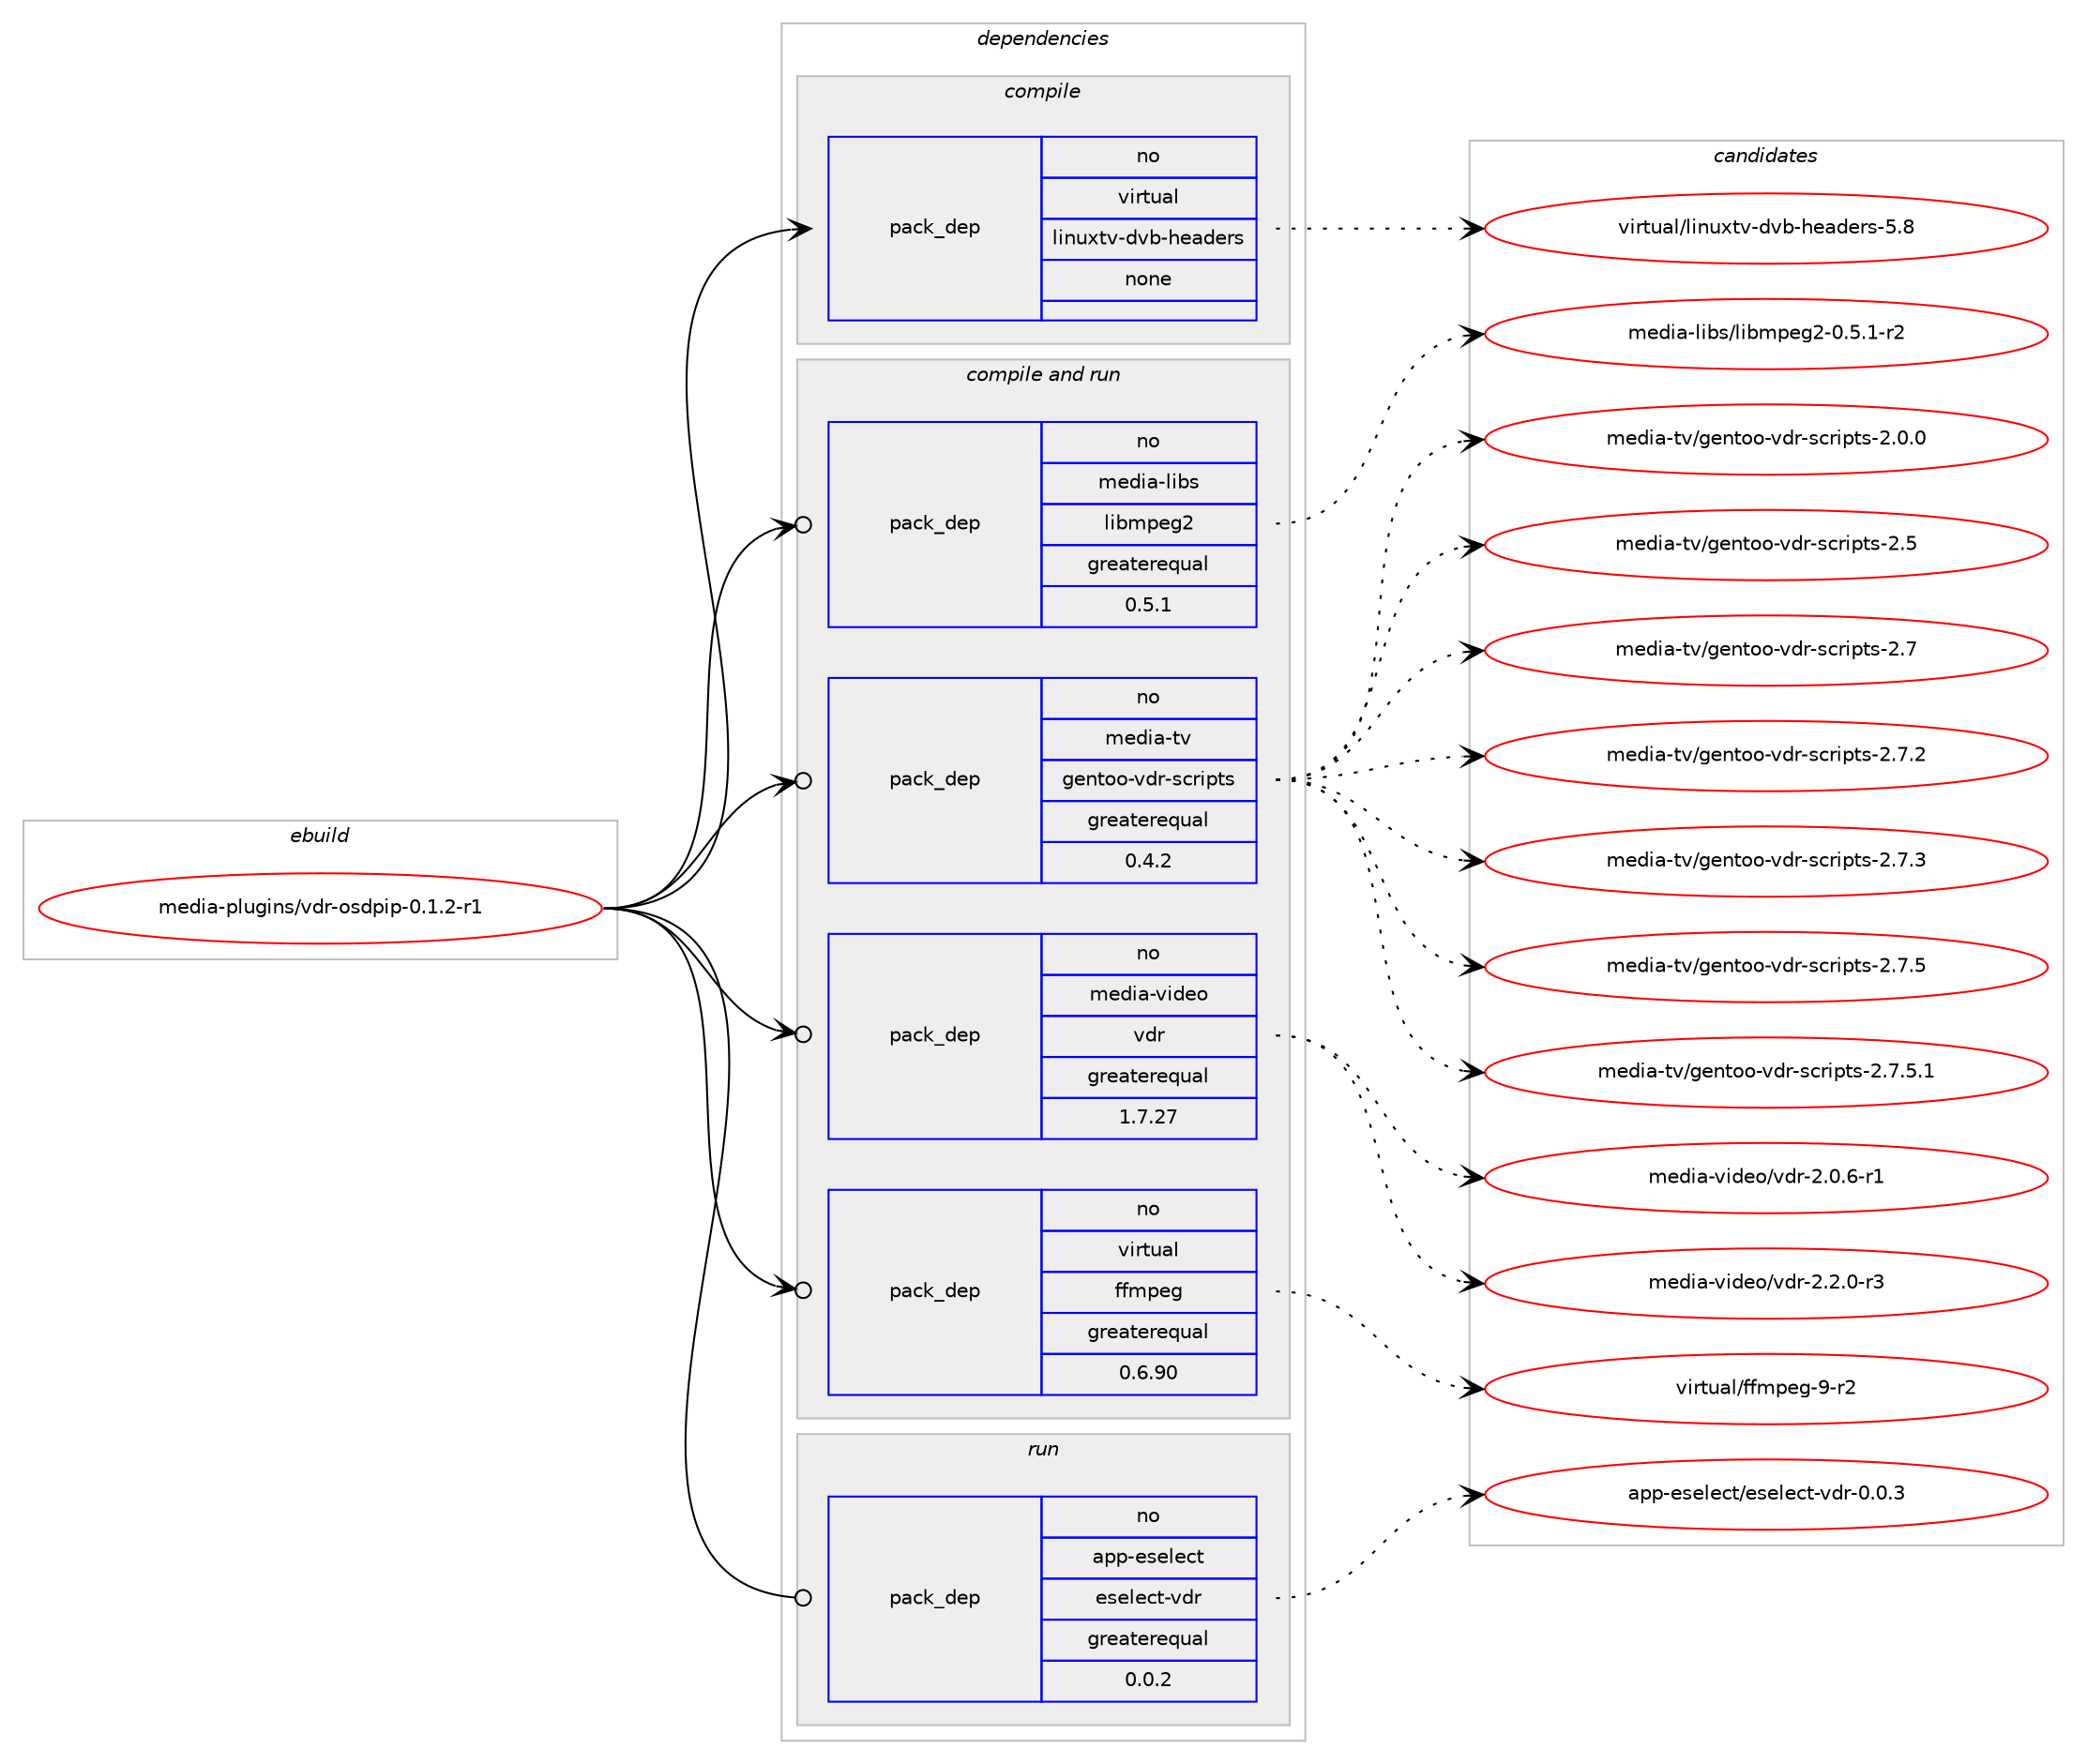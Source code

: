 digraph prolog {

# *************
# Graph options
# *************

newrank=true;
concentrate=true;
compound=true;
graph [rankdir=LR,fontname=Helvetica,fontsize=10,ranksep=1.5];#, ranksep=2.5, nodesep=0.2];
edge  [arrowhead=vee];
node  [fontname=Helvetica,fontsize=10];

# **********
# The ebuild
# **********

subgraph cluster_leftcol {
color=gray;
rank=same;
label=<<i>ebuild</i>>;
id [label="media-plugins/vdr-osdpip-0.1.2-r1", color=red, width=4, href="../media-plugins/vdr-osdpip-0.1.2-r1.svg"];
}

# ****************
# The dependencies
# ****************

subgraph cluster_midcol {
color=gray;
label=<<i>dependencies</i>>;
subgraph cluster_compile {
fillcolor="#eeeeee";
style=filled;
label=<<i>compile</i>>;
subgraph pack588320 {
dependency795432 [label=<<TABLE BORDER="0" CELLBORDER="1" CELLSPACING="0" CELLPADDING="4" WIDTH="220"><TR><TD ROWSPAN="6" CELLPADDING="30">pack_dep</TD></TR><TR><TD WIDTH="110">no</TD></TR><TR><TD>virtual</TD></TR><TR><TD>linuxtv-dvb-headers</TD></TR><TR><TD>none</TD></TR><TR><TD></TD></TR></TABLE>>, shape=none, color=blue];
}
id:e -> dependency795432:w [weight=20,style="solid",arrowhead="vee"];
}
subgraph cluster_compileandrun {
fillcolor="#eeeeee";
style=filled;
label=<<i>compile and run</i>>;
subgraph pack588321 {
dependency795433 [label=<<TABLE BORDER="0" CELLBORDER="1" CELLSPACING="0" CELLPADDING="4" WIDTH="220"><TR><TD ROWSPAN="6" CELLPADDING="30">pack_dep</TD></TR><TR><TD WIDTH="110">no</TD></TR><TR><TD>media-libs</TD></TR><TR><TD>libmpeg2</TD></TR><TR><TD>greaterequal</TD></TR><TR><TD>0.5.1</TD></TR></TABLE>>, shape=none, color=blue];
}
id:e -> dependency795433:w [weight=20,style="solid",arrowhead="odotvee"];
subgraph pack588322 {
dependency795434 [label=<<TABLE BORDER="0" CELLBORDER="1" CELLSPACING="0" CELLPADDING="4" WIDTH="220"><TR><TD ROWSPAN="6" CELLPADDING="30">pack_dep</TD></TR><TR><TD WIDTH="110">no</TD></TR><TR><TD>media-tv</TD></TR><TR><TD>gentoo-vdr-scripts</TD></TR><TR><TD>greaterequal</TD></TR><TR><TD>0.4.2</TD></TR></TABLE>>, shape=none, color=blue];
}
id:e -> dependency795434:w [weight=20,style="solid",arrowhead="odotvee"];
subgraph pack588323 {
dependency795435 [label=<<TABLE BORDER="0" CELLBORDER="1" CELLSPACING="0" CELLPADDING="4" WIDTH="220"><TR><TD ROWSPAN="6" CELLPADDING="30">pack_dep</TD></TR><TR><TD WIDTH="110">no</TD></TR><TR><TD>media-video</TD></TR><TR><TD>vdr</TD></TR><TR><TD>greaterequal</TD></TR><TR><TD>1.7.27</TD></TR></TABLE>>, shape=none, color=blue];
}
id:e -> dependency795435:w [weight=20,style="solid",arrowhead="odotvee"];
subgraph pack588324 {
dependency795436 [label=<<TABLE BORDER="0" CELLBORDER="1" CELLSPACING="0" CELLPADDING="4" WIDTH="220"><TR><TD ROWSPAN="6" CELLPADDING="30">pack_dep</TD></TR><TR><TD WIDTH="110">no</TD></TR><TR><TD>virtual</TD></TR><TR><TD>ffmpeg</TD></TR><TR><TD>greaterequal</TD></TR><TR><TD>0.6.90</TD></TR></TABLE>>, shape=none, color=blue];
}
id:e -> dependency795436:w [weight=20,style="solid",arrowhead="odotvee"];
}
subgraph cluster_run {
fillcolor="#eeeeee";
style=filled;
label=<<i>run</i>>;
subgraph pack588325 {
dependency795437 [label=<<TABLE BORDER="0" CELLBORDER="1" CELLSPACING="0" CELLPADDING="4" WIDTH="220"><TR><TD ROWSPAN="6" CELLPADDING="30">pack_dep</TD></TR><TR><TD WIDTH="110">no</TD></TR><TR><TD>app-eselect</TD></TR><TR><TD>eselect-vdr</TD></TR><TR><TD>greaterequal</TD></TR><TR><TD>0.0.2</TD></TR></TABLE>>, shape=none, color=blue];
}
id:e -> dependency795437:w [weight=20,style="solid",arrowhead="odot"];
}
}

# **************
# The candidates
# **************

subgraph cluster_choices {
rank=same;
color=gray;
label=<<i>candidates</i>>;

subgraph choice588320 {
color=black;
nodesep=1;
choice11810511411611797108471081051101171201161184510011898451041019710010111411545534656 [label="virtual/linuxtv-dvb-headers-5.8", color=red, width=4,href="../virtual/linuxtv-dvb-headers-5.8.svg"];
dependency795432:e -> choice11810511411611797108471081051101171201161184510011898451041019710010111411545534656:w [style=dotted,weight="100"];
}
subgraph choice588321 {
color=black;
nodesep=1;
choice1091011001059745108105981154710810598109112101103504548465346494511450 [label="media-libs/libmpeg2-0.5.1-r2", color=red, width=4,href="../media-libs/libmpeg2-0.5.1-r2.svg"];
dependency795433:e -> choice1091011001059745108105981154710810598109112101103504548465346494511450:w [style=dotted,weight="100"];
}
subgraph choice588322 {
color=black;
nodesep=1;
choice109101100105974511611847103101110116111111451181001144511599114105112116115455046484648 [label="media-tv/gentoo-vdr-scripts-2.0.0", color=red, width=4,href="../media-tv/gentoo-vdr-scripts-2.0.0.svg"];
choice10910110010597451161184710310111011611111145118100114451159911410511211611545504653 [label="media-tv/gentoo-vdr-scripts-2.5", color=red, width=4,href="../media-tv/gentoo-vdr-scripts-2.5.svg"];
choice10910110010597451161184710310111011611111145118100114451159911410511211611545504655 [label="media-tv/gentoo-vdr-scripts-2.7", color=red, width=4,href="../media-tv/gentoo-vdr-scripts-2.7.svg"];
choice109101100105974511611847103101110116111111451181001144511599114105112116115455046554650 [label="media-tv/gentoo-vdr-scripts-2.7.2", color=red, width=4,href="../media-tv/gentoo-vdr-scripts-2.7.2.svg"];
choice109101100105974511611847103101110116111111451181001144511599114105112116115455046554651 [label="media-tv/gentoo-vdr-scripts-2.7.3", color=red, width=4,href="../media-tv/gentoo-vdr-scripts-2.7.3.svg"];
choice109101100105974511611847103101110116111111451181001144511599114105112116115455046554653 [label="media-tv/gentoo-vdr-scripts-2.7.5", color=red, width=4,href="../media-tv/gentoo-vdr-scripts-2.7.5.svg"];
choice1091011001059745116118471031011101161111114511810011445115991141051121161154550465546534649 [label="media-tv/gentoo-vdr-scripts-2.7.5.1", color=red, width=4,href="../media-tv/gentoo-vdr-scripts-2.7.5.1.svg"];
dependency795434:e -> choice109101100105974511611847103101110116111111451181001144511599114105112116115455046484648:w [style=dotted,weight="100"];
dependency795434:e -> choice10910110010597451161184710310111011611111145118100114451159911410511211611545504653:w [style=dotted,weight="100"];
dependency795434:e -> choice10910110010597451161184710310111011611111145118100114451159911410511211611545504655:w [style=dotted,weight="100"];
dependency795434:e -> choice109101100105974511611847103101110116111111451181001144511599114105112116115455046554650:w [style=dotted,weight="100"];
dependency795434:e -> choice109101100105974511611847103101110116111111451181001144511599114105112116115455046554651:w [style=dotted,weight="100"];
dependency795434:e -> choice109101100105974511611847103101110116111111451181001144511599114105112116115455046554653:w [style=dotted,weight="100"];
dependency795434:e -> choice1091011001059745116118471031011101161111114511810011445115991141051121161154550465546534649:w [style=dotted,weight="100"];
}
subgraph choice588323 {
color=black;
nodesep=1;
choice1091011001059745118105100101111471181001144550464846544511449 [label="media-video/vdr-2.0.6-r1", color=red, width=4,href="../media-video/vdr-2.0.6-r1.svg"];
choice1091011001059745118105100101111471181001144550465046484511451 [label="media-video/vdr-2.2.0-r3", color=red, width=4,href="../media-video/vdr-2.2.0-r3.svg"];
dependency795435:e -> choice1091011001059745118105100101111471181001144550464846544511449:w [style=dotted,weight="100"];
dependency795435:e -> choice1091011001059745118105100101111471181001144550465046484511451:w [style=dotted,weight="100"];
}
subgraph choice588324 {
color=black;
nodesep=1;
choice118105114116117971084710210210911210110345574511450 [label="virtual/ffmpeg-9-r2", color=red, width=4,href="../virtual/ffmpeg-9-r2.svg"];
dependency795436:e -> choice118105114116117971084710210210911210110345574511450:w [style=dotted,weight="100"];
}
subgraph choice588325 {
color=black;
nodesep=1;
choice971121124510111510110810199116471011151011081019911645118100114454846484651 [label="app-eselect/eselect-vdr-0.0.3", color=red, width=4,href="../app-eselect/eselect-vdr-0.0.3.svg"];
dependency795437:e -> choice971121124510111510110810199116471011151011081019911645118100114454846484651:w [style=dotted,weight="100"];
}
}

}
